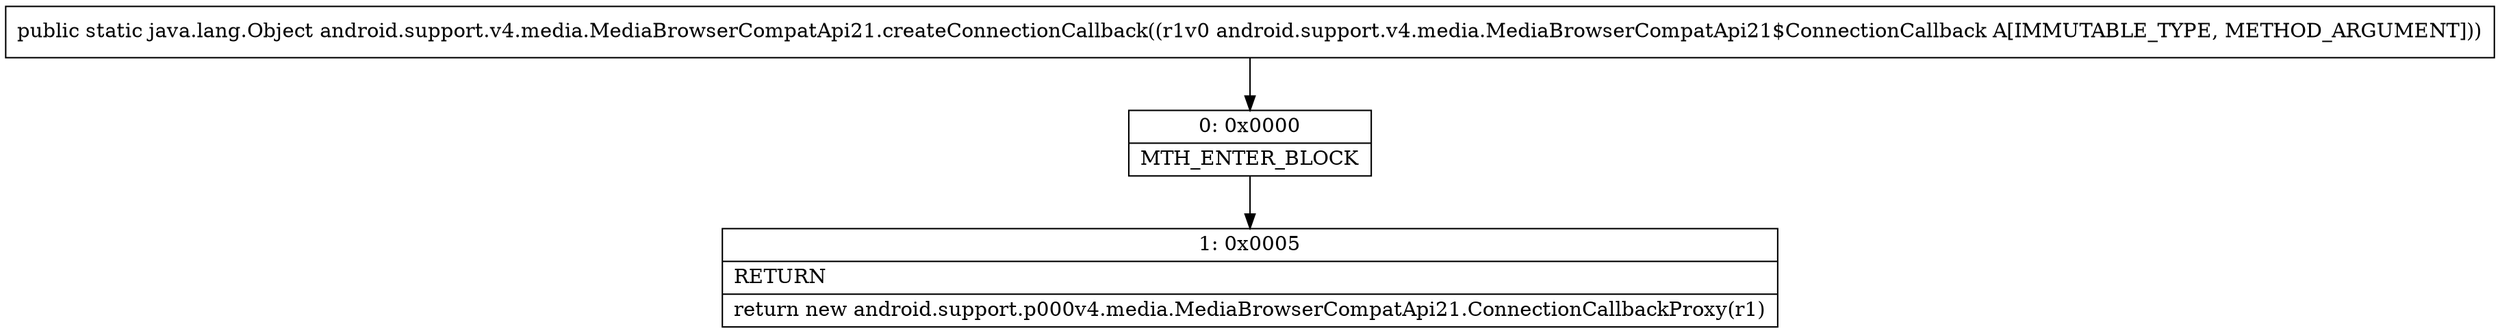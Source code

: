 digraph "CFG forandroid.support.v4.media.MediaBrowserCompatApi21.createConnectionCallback(Landroid\/support\/v4\/media\/MediaBrowserCompatApi21$ConnectionCallback;)Ljava\/lang\/Object;" {
Node_0 [shape=record,label="{0\:\ 0x0000|MTH_ENTER_BLOCK\l}"];
Node_1 [shape=record,label="{1\:\ 0x0005|RETURN\l|return new android.support.p000v4.media.MediaBrowserCompatApi21.ConnectionCallbackProxy(r1)\l}"];
MethodNode[shape=record,label="{public static java.lang.Object android.support.v4.media.MediaBrowserCompatApi21.createConnectionCallback((r1v0 android.support.v4.media.MediaBrowserCompatApi21$ConnectionCallback A[IMMUTABLE_TYPE, METHOD_ARGUMENT])) }"];
MethodNode -> Node_0;
Node_0 -> Node_1;
}

